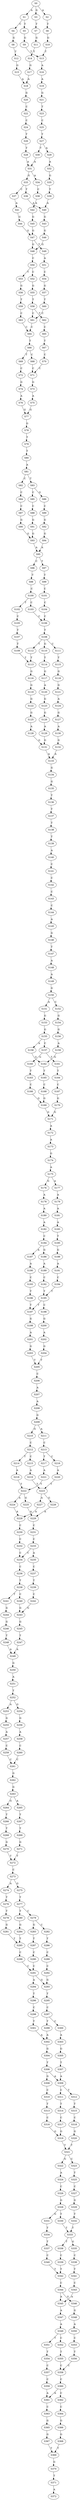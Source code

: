 strict digraph  {
	S0 -> S1 [ label = A ];
	S0 -> S2 [ label = A ];
	S0 -> S3 [ label = G ];
	S1 -> S4 [ label = C ];
	S1 -> S5 [ label = T ];
	S2 -> S6 [ label = T ];
	S3 -> S7 [ label = T ];
	S4 -> S8 [ label = G ];
	S5 -> S9 [ label = G ];
	S6 -> S10 [ label = G ];
	S7 -> S11 [ label = G ];
	S8 -> S12 [ label = T ];
	S9 -> S13 [ label = T ];
	S10 -> S13 [ label = T ];
	S11 -> S14 [ label = T ];
	S12 -> S15 [ label = G ];
	S13 -> S16 [ label = A ];
	S14 -> S17 [ label = G ];
	S15 -> S18 [ label = A ];
	S16 -> S19 [ label = A ];
	S17 -> S18 [ label = A ];
	S18 -> S20 [ label = G ];
	S19 -> S21 [ label = G ];
	S20 -> S22 [ label = C ];
	S21 -> S23 [ label = T ];
	S22 -> S24 [ label = C ];
	S23 -> S25 [ label = C ];
	S24 -> S26 [ label = T ];
	S25 -> S27 [ label = T ];
	S26 -> S28 [ label = T ];
	S27 -> S29 [ label = A ];
	S27 -> S30 [ label = T ];
	S28 -> S31 [ label = A ];
	S29 -> S32 [ label = A ];
	S30 -> S31 [ label = A ];
	S31 -> S33 [ label = G ];
	S31 -> S34 [ label = A ];
	S32 -> S35 [ label = G ];
	S33 -> S36 [ label = T ];
	S33 -> S37 [ label = C ];
	S34 -> S38 [ label = C ];
	S35 -> S39 [ label = T ];
	S36 -> S40 [ label = A ];
	S37 -> S41 [ label = A ];
	S38 -> S42 [ label = A ];
	S39 -> S40 [ label = A ];
	S40 -> S43 [ label = G ];
	S41 -> S44 [ label = G ];
	S42 -> S45 [ label = G ];
	S43 -> S46 [ label = G ];
	S44 -> S47 [ label = G ];
	S45 -> S47 [ label = G ];
	S46 -> S48 [ label = G ];
	S47 -> S49 [ label = T ];
	S47 -> S48 [ label = G ];
	S48 -> S50 [ label = C ];
	S49 -> S51 [ label = A ];
	S50 -> S52 [ label = C ];
	S50 -> S53 [ label = T ];
	S51 -> S54 [ label = C ];
	S52 -> S55 [ label = G ];
	S53 -> S56 [ label = G ];
	S54 -> S57 [ label = G ];
	S55 -> S58 [ label = T ];
	S56 -> S59 [ label = T ];
	S57 -> S60 [ label = T ];
	S58 -> S61 [ label = C ];
	S58 -> S62 [ label = T ];
	S59 -> S63 [ label = C ];
	S60 -> S61 [ label = C ];
	S61 -> S64 [ label = C ];
	S62 -> S65 [ label = C ];
	S63 -> S64 [ label = C ];
	S64 -> S66 [ label = T ];
	S65 -> S67 [ label = T ];
	S66 -> S68 [ label = C ];
	S66 -> S69 [ label = T ];
	S67 -> S70 [ label = C ];
	S68 -> S71 [ label = C ];
	S69 -> S72 [ label = C ];
	S70 -> S71 [ label = C ];
	S71 -> S73 [ label = G ];
	S72 -> S74 [ label = G ];
	S73 -> S75 [ label = A ];
	S74 -> S76 [ label = A ];
	S75 -> S77 [ label = G ];
	S76 -> S77 [ label = G ];
	S77 -> S78 [ label = G ];
	S78 -> S79 [ label = T ];
	S79 -> S80 [ label = T ];
	S80 -> S81 [ label = A ];
	S81 -> S82 [ label = C ];
	S81 -> S83 [ label = T ];
	S82 -> S84 [ label = C ];
	S83 -> S85 [ label = C ];
	S83 -> S86 [ label = G ];
	S84 -> S87 [ label = C ];
	S85 -> S88 [ label = C ];
	S86 -> S89 [ label = C ];
	S87 -> S90 [ label = G ];
	S88 -> S91 [ label = G ];
	S89 -> S92 [ label = G ];
	S90 -> S93 [ label = G ];
	S91 -> S93 [ label = G ];
	S92 -> S94 [ label = G ];
	S93 -> S95 [ label = A ];
	S94 -> S95 [ label = A ];
	S95 -> S96 [ label = C ];
	S95 -> S97 [ label = T ];
	S96 -> S98 [ label = T ];
	S97 -> S99 [ label = T ];
	S98 -> S100 [ label = C ];
	S99 -> S101 [ label = C ];
	S100 -> S102 [ label = T ];
	S100 -> S103 [ label = C ];
	S101 -> S104 [ label = C ];
	S102 -> S105 [ label = C ];
	S103 -> S106 [ label = C ];
	S104 -> S106 [ label = C ];
	S105 -> S107 [ label = T ];
	S106 -> S108 [ label = T ];
	S107 -> S109 [ label = T ];
	S108 -> S110 [ label = G ];
	S108 -> S111 [ label = C ];
	S108 -> S112 [ label = T ];
	S109 -> S113 [ label = T ];
	S110 -> S114 [ label = T ];
	S111 -> S115 [ label = T ];
	S112 -> S113 [ label = T ];
	S113 -> S116 [ label = G ];
	S114 -> S117 [ label = G ];
	S115 -> S118 [ label = G ];
	S116 -> S119 [ label = G ];
	S117 -> S120 [ label = A ];
	S118 -> S121 [ label = G ];
	S119 -> S122 [ label = G ];
	S120 -> S123 [ label = G ];
	S121 -> S124 [ label = A ];
	S122 -> S125 [ label = G ];
	S123 -> S126 [ label = G ];
	S124 -> S127 [ label = G ];
	S125 -> S128 [ label = A ];
	S126 -> S129 [ label = A ];
	S127 -> S130 [ label = A ];
	S128 -> S131 [ label = G ];
	S129 -> S131 [ label = G ];
	S130 -> S132 [ label = G ];
	S131 -> S133 [ label = A ];
	S132 -> S133 [ label = A ];
	S133 -> S134 [ label = G ];
	S134 -> S135 [ label = G ];
	S135 -> S136 [ label = T ];
	S136 -> S137 [ label = T ];
	S137 -> S138 [ label = T ];
	S138 -> S139 [ label = T ];
	S139 -> S140 [ label = A ];
	S140 -> S141 [ label = C ];
	S141 -> S142 [ label = C ];
	S142 -> S143 [ label = C ];
	S143 -> S144 [ label = C ];
	S144 -> S145 [ label = A ];
	S145 -> S146 [ label = G ];
	S146 -> S147 [ label = T ];
	S147 -> S148 [ label = A ];
	S148 -> S149 [ label = A ];
	S149 -> S150 [ label = G ];
	S150 -> S151 [ label = A ];
	S150 -> S152 [ label = C ];
	S151 -> S153 [ label = G ];
	S152 -> S154 [ label = G ];
	S153 -> S155 [ label = G ];
	S154 -> S156 [ label = G ];
	S155 -> S157 [ label = C ];
	S155 -> S158 [ label = A ];
	S156 -> S159 [ label = A ];
	S157 -> S160 [ label = G ];
	S157 -> S161 [ label = T ];
	S158 -> S162 [ label = G ];
	S159 -> S162 [ label = G ];
	S160 -> S163 [ label = T ];
	S161 -> S164 [ label = T ];
	S162 -> S165 [ label = T ];
	S163 -> S166 [ label = C ];
	S164 -> S167 [ label = C ];
	S165 -> S168 [ label = C ];
	S166 -> S169 [ label = G ];
	S167 -> S170 [ label = G ];
	S168 -> S169 [ label = G ];
	S169 -> S171 [ label = G ];
	S170 -> S171 [ label = G ];
	S171 -> S172 [ label = A ];
	S172 -> S173 [ label = A ];
	S173 -> S174 [ label = G ];
	S174 -> S175 [ label = A ];
	S175 -> S176 [ label = G ];
	S175 -> S177 [ label = A ];
	S176 -> S178 [ label = A ];
	S177 -> S179 [ label = A ];
	S178 -> S180 [ label = A ];
	S179 -> S181 [ label = A ];
	S180 -> S182 [ label = A ];
	S181 -> S183 [ label = A ];
	S182 -> S184 [ label = C ];
	S183 -> S185 [ label = T ];
	S184 -> S186 [ label = G ];
	S184 -> S187 [ label = A ];
	S185 -> S188 [ label = G ];
	S186 -> S189 [ label = A ];
	S187 -> S190 [ label = A ];
	S188 -> S191 [ label = A ];
	S189 -> S192 [ label = C ];
	S190 -> S193 [ label = C ];
	S191 -> S194 [ label = C ];
	S192 -> S195 [ label = T ];
	S193 -> S196 [ label = T ];
	S194 -> S195 [ label = T ];
	S195 -> S197 [ label = T ];
	S195 -> S198 [ label = C ];
	S196 -> S197 [ label = T ];
	S197 -> S199 [ label = G ];
	S198 -> S200 [ label = G ];
	S199 -> S201 [ label = A ];
	S200 -> S202 [ label = A ];
	S201 -> S203 [ label = G ];
	S202 -> S204 [ label = G ];
	S203 -> S205 [ label = T ];
	S204 -> S205 [ label = T ];
	S205 -> S206 [ label = C ];
	S206 -> S207 [ label = A ];
	S207 -> S208 [ label = A ];
	S208 -> S209 [ label = G ];
	S209 -> S210 [ label = G ];
	S209 -> S211 [ label = A ];
	S210 -> S212 [ label = C ];
	S211 -> S213 [ label = C ];
	S212 -> S214 [ label = T ];
	S212 -> S215 [ label = C ];
	S213 -> S216 [ label = C ];
	S213 -> S217 [ label = T ];
	S214 -> S218 [ label = A ];
	S215 -> S219 [ label = A ];
	S216 -> S220 [ label = A ];
	S217 -> S221 [ label = A ];
	S218 -> S222 [ label = T ];
	S219 -> S223 [ label = T ];
	S220 -> S223 [ label = T ];
	S221 -> S222 [ label = T ];
	S222 -> S224 [ label = A ];
	S222 -> S225 [ label = G ];
	S223 -> S226 [ label = G ];
	S223 -> S227 [ label = A ];
	S224 -> S228 [ label = A ];
	S225 -> S229 [ label = A ];
	S226 -> S229 [ label = A ];
	S227 -> S228 [ label = A ];
	S228 -> S230 [ label = C ];
	S229 -> S231 [ label = C ];
	S230 -> S232 [ label = C ];
	S231 -> S233 [ label = C ];
	S232 -> S234 [ label = C ];
	S233 -> S234 [ label = C ];
	S233 -> S235 [ label = A ];
	S234 -> S236 [ label = C ];
	S235 -> S237 [ label = C ];
	S236 -> S238 [ label = T ];
	S237 -> S239 [ label = T ];
	S238 -> S240 [ label = C ];
	S238 -> S241 [ label = T ];
	S239 -> S242 [ label = C ];
	S240 -> S243 [ label = G ];
	S241 -> S244 [ label = G ];
	S242 -> S243 [ label = G ];
	S243 -> S245 [ label = G ];
	S244 -> S246 [ label = G ];
	S245 -> S247 [ label = T ];
	S246 -> S248 [ label = T ];
	S247 -> S249 [ label = A ];
	S248 -> S249 [ label = A ];
	S249 -> S250 [ label = G ];
	S250 -> S251 [ label = A ];
	S251 -> S252 [ label = T ];
	S252 -> S253 [ label = A ];
	S252 -> S254 [ label = G ];
	S253 -> S255 [ label = G ];
	S254 -> S256 [ label = G ];
	S255 -> S257 [ label = A ];
	S256 -> S258 [ label = A ];
	S257 -> S259 [ label = C ];
	S258 -> S260 [ label = C ];
	S259 -> S261 [ label = C ];
	S260 -> S261 [ label = C ];
	S261 -> S262 [ label = G ];
	S262 -> S263 [ label = G ];
	S263 -> S264 [ label = G ];
	S263 -> S265 [ label = A ];
	S264 -> S266 [ label = T ];
	S265 -> S267 [ label = T ];
	S266 -> S268 [ label = T ];
	S267 -> S269 [ label = T ];
	S268 -> S270 [ label = G ];
	S269 -> S271 [ label = G ];
	S270 -> S272 [ label = T ];
	S271 -> S272 [ label = T ];
	S272 -> S273 [ label = C ];
	S273 -> S274 [ label = A ];
	S273 -> S275 [ label = G ];
	S274 -> S276 [ label = T ];
	S275 -> S277 [ label = T ];
	S276 -> S278 [ label = T ];
	S277 -> S279 [ label = C ];
	S277 -> S280 [ label = T ];
	S278 -> S281 [ label = G ];
	S279 -> S282 [ label = C ];
	S279 -> S283 [ label = G ];
	S280 -> S284 [ label = G ];
	S281 -> S285 [ label = T ];
	S282 -> S286 [ label = T ];
	S283 -> S287 [ label = T ];
	S284 -> S285 [ label = T ];
	S285 -> S288 [ label = C ];
	S286 -> S289 [ label = C ];
	S287 -> S290 [ label = C ];
	S288 -> S291 [ label = C ];
	S289 -> S292 [ label = C ];
	S290 -> S291 [ label = C ];
	S291 -> S293 [ label = G ];
	S291 -> S294 [ label = A ];
	S292 -> S293 [ label = G ];
	S293 -> S295 [ label = T ];
	S294 -> S296 [ label = T ];
	S295 -> S297 [ label = C ];
	S296 -> S298 [ label = C ];
	S297 -> S299 [ label = T ];
	S297 -> S300 [ label = C ];
	S298 -> S301 [ label = T ];
	S299 -> S302 [ label = A ];
	S300 -> S303 [ label = A ];
	S301 -> S302 [ label = A ];
	S302 -> S304 [ label = G ];
	S303 -> S305 [ label = G ];
	S304 -> S306 [ label = T ];
	S305 -> S307 [ label = T ];
	S306 -> S308 [ label = G ];
	S306 -> S309 [ label = A ];
	S307 -> S309 [ label = A ];
	S308 -> S310 [ label = C ];
	S309 -> S311 [ label = C ];
	S309 -> S312 [ label = T ];
	S310 -> S313 [ label = T ];
	S311 -> S314 [ label = T ];
	S312 -> S315 [ label = T ];
	S313 -> S316 [ label = C ];
	S314 -> S317 [ label = C ];
	S315 -> S318 [ label = C ];
	S316 -> S319 [ label = G ];
	S317 -> S319 [ label = G ];
	S318 -> S320 [ label = G ];
	S319 -> S321 [ label = T ];
	S320 -> S321 [ label = T ];
	S321 -> S322 [ label = G ];
	S321 -> S323 [ label = C ];
	S322 -> S324 [ label = A ];
	S323 -> S325 [ label = T ];
	S324 -> S326 [ label = C ];
	S325 -> S327 [ label = C ];
	S326 -> S328 [ label = G ];
	S327 -> S329 [ label = G ];
	S328 -> S330 [ label = T ];
	S328 -> S331 [ label = G ];
	S329 -> S332 [ label = T ];
	S330 -> S333 [ label = T ];
	S331 -> S334 [ label = T ];
	S332 -> S333 [ label = T ];
	S333 -> S335 [ label = G ];
	S333 -> S336 [ label = T ];
	S334 -> S337 [ label = T ];
	S335 -> S338 [ label = C ];
	S336 -> S339 [ label = C ];
	S337 -> S340 [ label = C ];
	S338 -> S341 [ label = T ];
	S339 -> S342 [ label = T ];
	S340 -> S342 [ label = T ];
	S341 -> S343 [ label = C ];
	S342 -> S344 [ label = C ];
	S343 -> S345 [ label = A ];
	S344 -> S346 [ label = G ];
	S344 -> S345 [ label = A ];
	S345 -> S347 [ label = A ];
	S346 -> S348 [ label = G ];
	S347 -> S349 [ label = A ];
	S348 -> S350 [ label = A ];
	S349 -> S351 [ label = T ];
	S349 -> S352 [ label = C ];
	S350 -> S353 [ label = C ];
	S351 -> S354 [ label = T ];
	S352 -> S355 [ label = T ];
	S353 -> S356 [ label = T ];
	S354 -> S357 [ label = C ];
	S355 -> S358 [ label = C ];
	S356 -> S358 [ label = C ];
	S357 -> S359 [ label = C ];
	S358 -> S360 [ label = C ];
	S359 -> S361 [ label = A ];
	S360 -> S362 [ label = C ];
	S360 -> S361 [ label = A ];
	S361 -> S363 [ label = C ];
	S362 -> S364 [ label = C ];
	S363 -> S365 [ label = G ];
	S364 -> S366 [ label = G ];
	S365 -> S367 [ label = G ];
	S366 -> S368 [ label = G ];
	S367 -> S369 [ label = T ];
	S368 -> S369 [ label = T ];
	S369 -> S370 [ label = G ];
	S370 -> S371 [ label = T ];
	S371 -> S372 [ label = A ];
}
